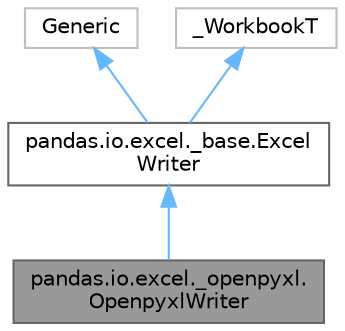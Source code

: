 digraph "pandas.io.excel._openpyxl.OpenpyxlWriter"
{
 // LATEX_PDF_SIZE
  bgcolor="transparent";
  edge [fontname=Helvetica,fontsize=10,labelfontname=Helvetica,labelfontsize=10];
  node [fontname=Helvetica,fontsize=10,shape=box,height=0.2,width=0.4];
  Node1 [id="Node000001",label="pandas.io.excel._openpyxl.\lOpenpyxlWriter",height=0.2,width=0.4,color="gray40", fillcolor="grey60", style="filled", fontcolor="black",tooltip=" "];
  Node2 -> Node1 [id="edge1_Node000001_Node000002",dir="back",color="steelblue1",style="solid",tooltip=" "];
  Node2 [id="Node000002",label="pandas.io.excel._base.Excel\lWriter",height=0.2,width=0.4,color="gray40", fillcolor="white", style="filled",URL="$d9/d3c/classpandas_1_1io_1_1excel_1_1__base_1_1ExcelWriter.html",tooltip=" "];
  Node3 -> Node2 [id="edge2_Node000002_Node000003",dir="back",color="steelblue1",style="solid",tooltip=" "];
  Node3 [id="Node000003",label="Generic",height=0.2,width=0.4,color="grey75", fillcolor="white", style="filled",URL="$d7/d8b/classGeneric.html",tooltip=" "];
  Node4 -> Node2 [id="edge3_Node000002_Node000004",dir="back",color="steelblue1",style="solid",tooltip=" "];
  Node4 [id="Node000004",label="_WorkbookT",height=0.2,width=0.4,color="grey75", fillcolor="white", style="filled",tooltip=" "];
}
